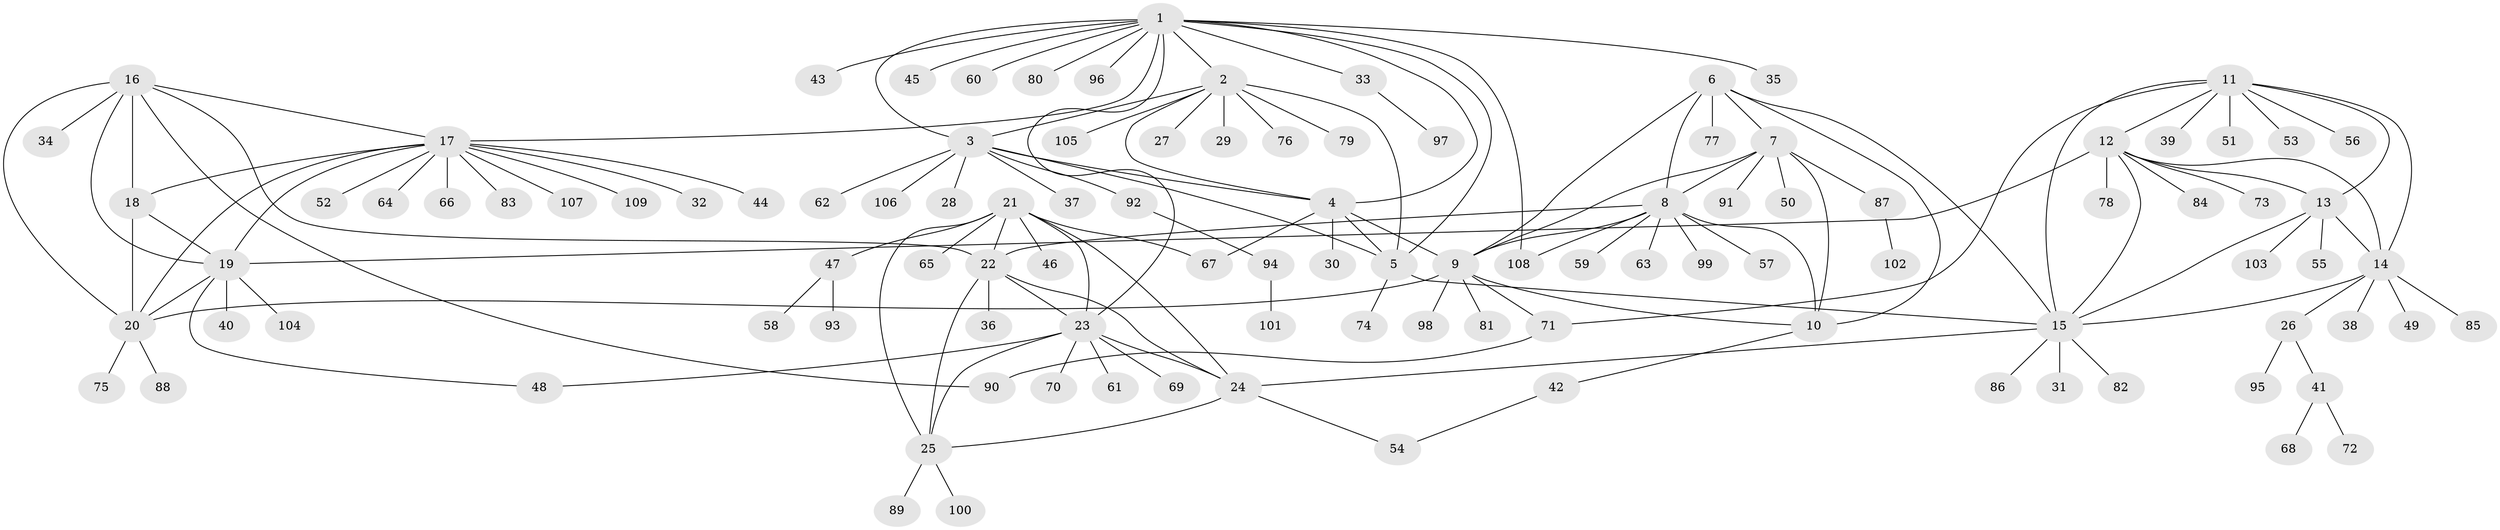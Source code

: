 // Generated by graph-tools (version 1.1) at 2025/37/03/09/25 02:37:46]
// undirected, 109 vertices, 150 edges
graph export_dot {
graph [start="1"]
  node [color=gray90,style=filled];
  1;
  2;
  3;
  4;
  5;
  6;
  7;
  8;
  9;
  10;
  11;
  12;
  13;
  14;
  15;
  16;
  17;
  18;
  19;
  20;
  21;
  22;
  23;
  24;
  25;
  26;
  27;
  28;
  29;
  30;
  31;
  32;
  33;
  34;
  35;
  36;
  37;
  38;
  39;
  40;
  41;
  42;
  43;
  44;
  45;
  46;
  47;
  48;
  49;
  50;
  51;
  52;
  53;
  54;
  55;
  56;
  57;
  58;
  59;
  60;
  61;
  62;
  63;
  64;
  65;
  66;
  67;
  68;
  69;
  70;
  71;
  72;
  73;
  74;
  75;
  76;
  77;
  78;
  79;
  80;
  81;
  82;
  83;
  84;
  85;
  86;
  87;
  88;
  89;
  90;
  91;
  92;
  93;
  94;
  95;
  96;
  97;
  98;
  99;
  100;
  101;
  102;
  103;
  104;
  105;
  106;
  107;
  108;
  109;
  1 -- 2;
  1 -- 3;
  1 -- 4;
  1 -- 5;
  1 -- 17;
  1 -- 23;
  1 -- 33;
  1 -- 35;
  1 -- 43;
  1 -- 45;
  1 -- 60;
  1 -- 80;
  1 -- 96;
  1 -- 108;
  2 -- 3;
  2 -- 4;
  2 -- 5;
  2 -- 27;
  2 -- 29;
  2 -- 76;
  2 -- 79;
  2 -- 105;
  3 -- 4;
  3 -- 5;
  3 -- 28;
  3 -- 37;
  3 -- 62;
  3 -- 92;
  3 -- 106;
  4 -- 5;
  4 -- 9;
  4 -- 30;
  4 -- 67;
  5 -- 15;
  5 -- 74;
  6 -- 7;
  6 -- 8;
  6 -- 9;
  6 -- 10;
  6 -- 15;
  6 -- 77;
  7 -- 8;
  7 -- 9;
  7 -- 10;
  7 -- 50;
  7 -- 87;
  7 -- 91;
  8 -- 9;
  8 -- 10;
  8 -- 22;
  8 -- 57;
  8 -- 59;
  8 -- 63;
  8 -- 99;
  8 -- 108;
  9 -- 10;
  9 -- 20;
  9 -- 71;
  9 -- 81;
  9 -- 98;
  10 -- 42;
  11 -- 12;
  11 -- 13;
  11 -- 14;
  11 -- 15;
  11 -- 39;
  11 -- 51;
  11 -- 53;
  11 -- 56;
  11 -- 71;
  12 -- 13;
  12 -- 14;
  12 -- 15;
  12 -- 19;
  12 -- 73;
  12 -- 78;
  12 -- 84;
  13 -- 14;
  13 -- 15;
  13 -- 55;
  13 -- 103;
  14 -- 15;
  14 -- 26;
  14 -- 38;
  14 -- 49;
  14 -- 85;
  15 -- 24;
  15 -- 31;
  15 -- 82;
  15 -- 86;
  16 -- 17;
  16 -- 18;
  16 -- 19;
  16 -- 20;
  16 -- 22;
  16 -- 34;
  16 -- 90;
  17 -- 18;
  17 -- 19;
  17 -- 20;
  17 -- 32;
  17 -- 44;
  17 -- 52;
  17 -- 64;
  17 -- 66;
  17 -- 83;
  17 -- 107;
  17 -- 109;
  18 -- 19;
  18 -- 20;
  19 -- 20;
  19 -- 40;
  19 -- 48;
  19 -- 104;
  20 -- 75;
  20 -- 88;
  21 -- 22;
  21 -- 23;
  21 -- 24;
  21 -- 25;
  21 -- 46;
  21 -- 47;
  21 -- 65;
  21 -- 67;
  22 -- 23;
  22 -- 24;
  22 -- 25;
  22 -- 36;
  23 -- 24;
  23 -- 25;
  23 -- 48;
  23 -- 61;
  23 -- 69;
  23 -- 70;
  24 -- 25;
  24 -- 54;
  25 -- 89;
  25 -- 100;
  26 -- 41;
  26 -- 95;
  33 -- 97;
  41 -- 68;
  41 -- 72;
  42 -- 54;
  47 -- 58;
  47 -- 93;
  71 -- 90;
  87 -- 102;
  92 -- 94;
  94 -- 101;
}
